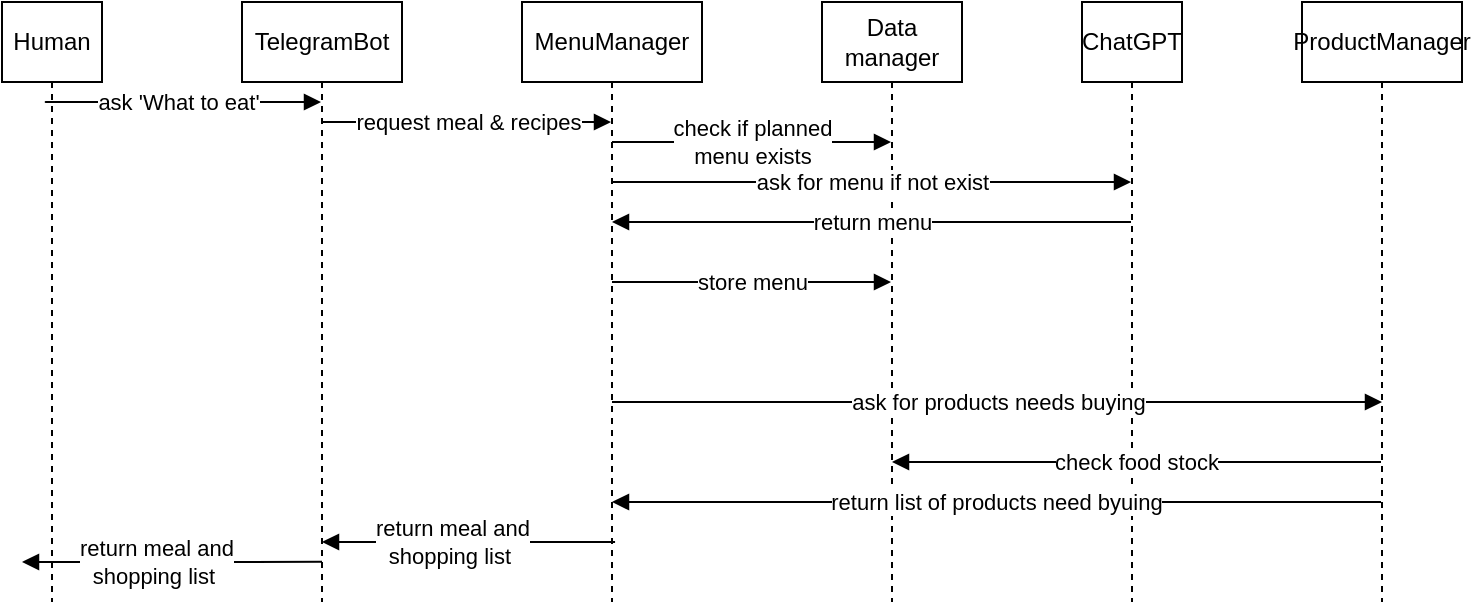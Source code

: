 <mxfile>
    <diagram name="Page-1" id="0">
        <mxGraphModel dx="604" dy="682" grid="1" gridSize="10" guides="1" tooltips="1" connect="1" arrows="1" fold="1" page="1" pageScale="1" pageWidth="850" pageHeight="1100" math="0" shadow="0">
            <root>
                <mxCell id="0"/>
                <mxCell id="1" parent="0"/>
                <mxCell id="Human" value="Human" style="shape=umlLifeline;perimeter=lifelinePerimeter;whiteSpace=wrap;html=1;container=1;" parent="1" vertex="1">
                    <mxGeometry x="70" y="60" width="50" height="300" as="geometry"/>
                </mxCell>
                <mxCell id="TelegramBot" value="TelegramBot" style="shape=umlLifeline;perimeter=lifelinePerimeter;whiteSpace=wrap;html=1;container=1;" parent="1" vertex="1">
                    <mxGeometry x="190" y="60" width="80" height="300" as="geometry"/>
                </mxCell>
                <mxCell id="MenuManager" value="MenuManager" style="shape=umlLifeline;perimeter=lifelinePerimeter;whiteSpace=wrap;html=1;container=1;" parent="1" vertex="1">
                    <mxGeometry x="330" y="60" width="90" height="300" as="geometry"/>
                </mxCell>
                <mxCell id="Database" value="Data manager" style="shape=umlLifeline;perimeter=lifelinePerimeter;whiteSpace=wrap;html=1;container=1;" parent="1" vertex="1">
                    <mxGeometry x="480" y="60" width="70" height="300" as="geometry"/>
                </mxCell>
                <mxCell id="ChatGPT" value="ChatGPT" style="shape=umlLifeline;perimeter=lifelinePerimeter;whiteSpace=wrap;html=1;container=1;" parent="1" vertex="1">
                    <mxGeometry x="610" y="60" width="50" height="300" as="geometry"/>
                </mxCell>
                <mxCell id="ProductManager" value="ProductManager" style="shape=umlLifeline;perimeter=lifelinePerimeter;whiteSpace=wrap;html=1;container=1;" parent="1" vertex="1">
                    <mxGeometry x="720" y="60" width="80" height="300" as="geometry"/>
                </mxCell>
                <mxCell id="edge100" value="ask 'What to eat'" style="html=1;endArrow=block;" parent="1" source="Human" target="TelegramBot" edge="1">
                    <mxGeometry relative="1" as="geometry">
                        <Array as="points">
                            <mxPoint x="90" y="110"/>
                        </Array>
                    </mxGeometry>
                </mxCell>
                <mxCell id="edge101" value="request meal &amp; recipes" style="html=1;endArrow=block;" parent="1" source="TelegramBot" target="MenuManager" edge="1">
                    <mxGeometry relative="1" as="geometry">
                        <Array as="points">
                            <mxPoint x="240" y="120"/>
                        </Array>
                    </mxGeometry>
                </mxCell>
                <mxCell id="edge102" value="check if planned&lt;br&gt;menu exists" style="html=1;endArrow=block;" parent="1" source="MenuManager" target="Database" edge="1">
                    <mxGeometry relative="1" as="geometry">
                        <Array as="points">
                            <mxPoint x="490" y="130"/>
                        </Array>
                    </mxGeometry>
                </mxCell>
                <mxCell id="edge103" value="ask for menu if not exist" style="html=1;endArrow=block;movable=1;resizable=1;rotatable=1;deletable=1;editable=1;connectable=1;" parent="1" source="MenuManager" target="ChatGPT" edge="1">
                    <mxGeometry relative="1" as="geometry">
                        <Array as="points">
                            <mxPoint x="450" y="150"/>
                            <mxPoint x="590" y="150"/>
                        </Array>
                    </mxGeometry>
                </mxCell>
                <mxCell id="edge104" value="return menu" style="html=1;endArrow=block;" parent="1" source="ChatGPT" target="MenuManager" edge="1">
                    <mxGeometry relative="1" as="geometry">
                        <Array as="points">
                            <mxPoint x="590" y="170"/>
                        </Array>
                    </mxGeometry>
                </mxCell>
                <mxCell id="edge105" value="store menu" style="html=1;endArrow=block;" parent="1" source="MenuManager" target="Database" edge="1">
                    <mxGeometry relative="1" as="geometry">
                        <Array as="points">
                            <mxPoint x="490" y="200"/>
                        </Array>
                    </mxGeometry>
                </mxCell>
                <mxCell id="edge106" value="check food stock" style="html=1;endArrow=block;" parent="1" source="ProductManager" target="Database" edge="1">
                    <mxGeometry relative="1" as="geometry">
                        <Array as="points">
                            <mxPoint x="750" y="290"/>
                            <mxPoint x="560" y="290"/>
                        </Array>
                    </mxGeometry>
                </mxCell>
                <mxCell id="edge107" value="ask for products needs buying" style="html=1;endArrow=block;" parent="1" source="MenuManager" target="ProductManager" edge="1">
                    <mxGeometry x="-0.001" relative="1" as="geometry">
                        <mxPoint x="420" y="260" as="sourcePoint"/>
                        <Array as="points">
                            <mxPoint x="760" y="260"/>
                        </Array>
                        <mxPoint as="offset"/>
                    </mxGeometry>
                </mxCell>
                <mxCell id="6" value="return list of products need byuing" style="html=1;endArrow=block;" parent="1" source="ProductManager" target="MenuManager" edge="1">
                    <mxGeometry relative="1" as="geometry">
                        <mxPoint x="800" y="330" as="sourcePoint"/>
                        <mxPoint x="520.0" y="330" as="targetPoint"/>
                        <Array as="points">
                            <mxPoint x="755" y="310"/>
                            <mxPoint x="565" y="310"/>
                        </Array>
                    </mxGeometry>
                </mxCell>
                <mxCell id="10" value="return meal and&lt;br&gt;shopping list&amp;nbsp;" style="html=1;endArrow=block;exitX=0.517;exitY=0.9;exitDx=0;exitDy=0;exitPerimeter=0;" parent="1" source="MenuManager" target="TelegramBot" edge="1">
                    <mxGeometry x="0.113" relative="1" as="geometry">
                        <mxPoint x="239.63" y="380" as="sourcePoint"/>
                        <mxPoint x="384.5" y="380" as="targetPoint"/>
                        <Array as="points">
                            <mxPoint x="310" y="330"/>
                        </Array>
                        <mxPoint as="offset"/>
                    </mxGeometry>
                </mxCell>
                <mxCell id="11" value="return meal and&lt;br&gt;shopping list&amp;nbsp;" style="html=1;endArrow=block;exitX=0.5;exitY=0.933;exitDx=0;exitDy=0;exitPerimeter=0;" parent="1" source="TelegramBot" edge="1">
                    <mxGeometry x="0.113" relative="1" as="geometry">
                        <mxPoint x="216.9" y="340.0" as="sourcePoint"/>
                        <mxPoint x="80" y="340" as="targetPoint"/>
                        <Array as="points">
                            <mxPoint x="150.37" y="340"/>
                        </Array>
                        <mxPoint as="offset"/>
                    </mxGeometry>
                </mxCell>
            </root>
        </mxGraphModel>
    </diagram>
</mxfile>